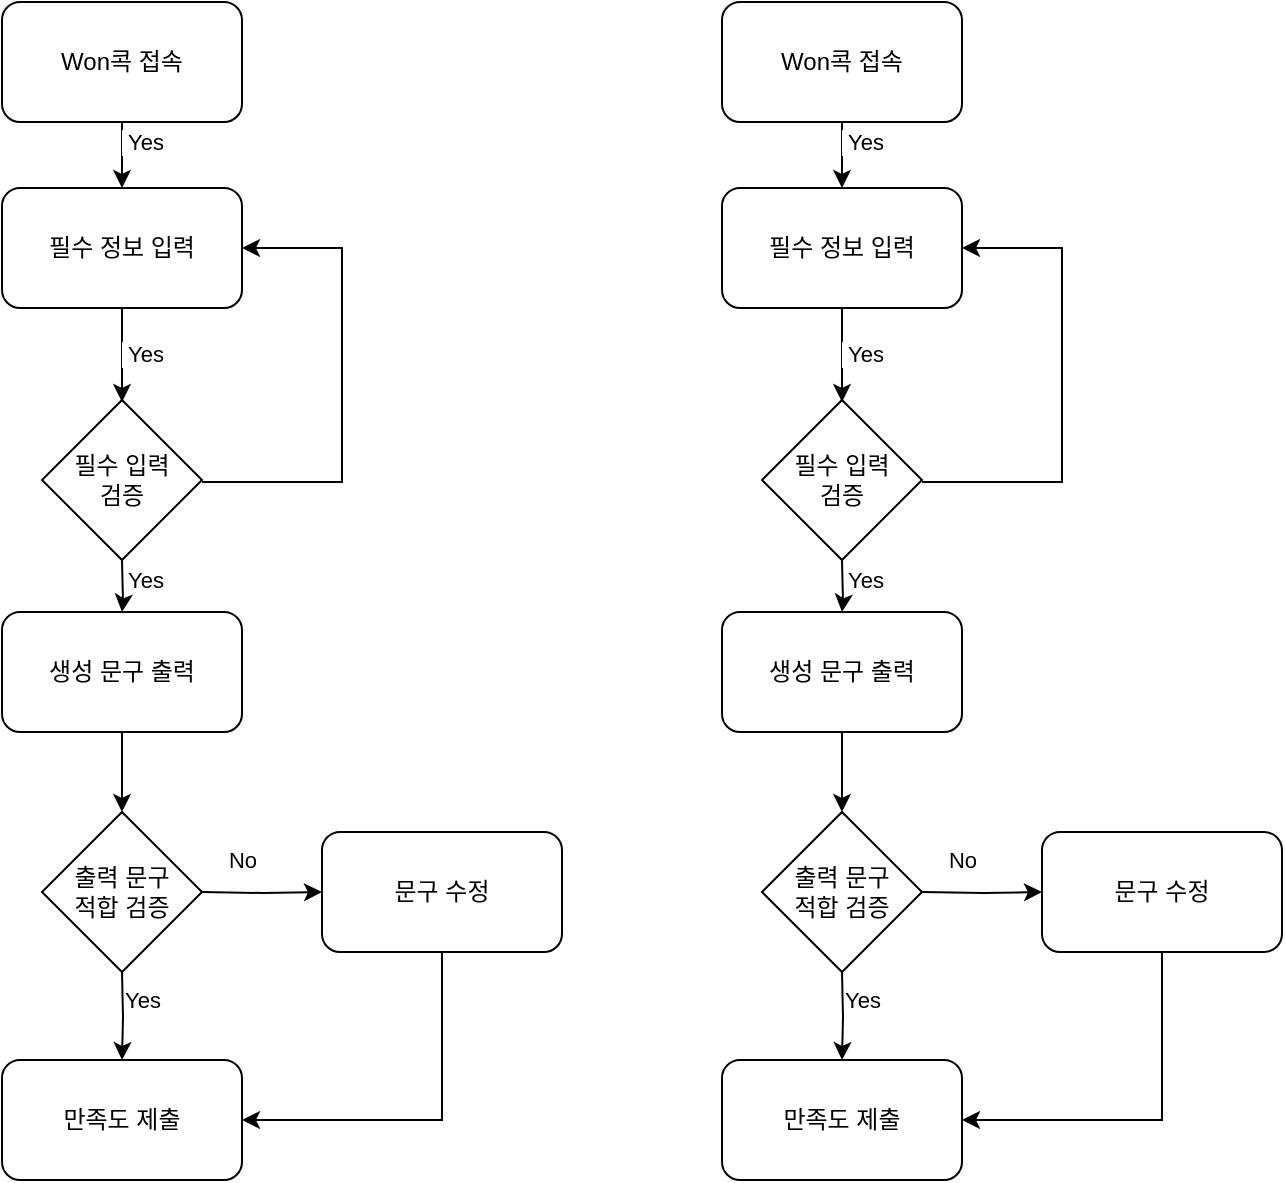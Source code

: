 <mxfile version="21.6.8" type="github">
  <diagram name="페이지-1" id="hdL38iJ8_tUpUkXkud3g">
    <mxGraphModel dx="1561" dy="902" grid="1" gridSize="10" guides="1" tooltips="1" connect="1" arrows="1" fold="1" page="1" pageScale="1" pageWidth="827" pageHeight="1169" math="0" shadow="0">
      <root>
        <mxCell id="0" />
        <mxCell id="1" parent="0" />
        <mxCell id="qqemIRcBmytH5IkM8Xwc-4" value="" style="edgeStyle=orthogonalEdgeStyle;rounded=0;orthogonalLoop=1;jettySize=auto;html=1;" edge="1" parent="1" source="qqemIRcBmytH5IkM8Xwc-1" target="qqemIRcBmytH5IkM8Xwc-3">
          <mxGeometry relative="1" as="geometry" />
        </mxCell>
        <mxCell id="qqemIRcBmytH5IkM8Xwc-1" value="Won콕 접속" style="rounded=1;whiteSpace=wrap;html=1;" vertex="1" parent="1">
          <mxGeometry x="70" y="170" width="120" height="60" as="geometry" />
        </mxCell>
        <mxCell id="qqemIRcBmytH5IkM8Xwc-6" value="" style="edgeStyle=orthogonalEdgeStyle;rounded=0;orthogonalLoop=1;jettySize=auto;html=1;" edge="1" parent="1" source="qqemIRcBmytH5IkM8Xwc-3">
          <mxGeometry relative="1" as="geometry">
            <mxPoint x="130" y="370" as="targetPoint" />
          </mxGeometry>
        </mxCell>
        <mxCell id="qqemIRcBmytH5IkM8Xwc-8" value="&amp;nbsp;Yes" style="edgeLabel;html=1;align=center;verticalAlign=middle;resizable=0;points=[];" vertex="1" connectable="0" parent="qqemIRcBmytH5IkM8Xwc-6">
          <mxGeometry x="-0.149" y="1" relative="1" as="geometry">
            <mxPoint x="9" y="3" as="offset" />
          </mxGeometry>
        </mxCell>
        <mxCell id="qqemIRcBmytH5IkM8Xwc-9" value="&amp;nbsp;Yes" style="edgeLabel;html=1;align=center;verticalAlign=middle;resizable=0;points=[];" vertex="1" connectable="0" parent="qqemIRcBmytH5IkM8Xwc-6">
          <mxGeometry x="-0.149" y="1" relative="1" as="geometry">
            <mxPoint x="9" y="-103" as="offset" />
          </mxGeometry>
        </mxCell>
        <mxCell id="qqemIRcBmytH5IkM8Xwc-14" value="&amp;nbsp;Yes" style="edgeLabel;html=1;align=center;verticalAlign=middle;resizable=0;points=[];" vertex="1" connectable="0" parent="qqemIRcBmytH5IkM8Xwc-6">
          <mxGeometry x="-0.149" y="1" relative="1" as="geometry">
            <mxPoint x="9" y="116" as="offset" />
          </mxGeometry>
        </mxCell>
        <mxCell id="qqemIRcBmytH5IkM8Xwc-19" value="Yes" style="edgeLabel;html=1;align=center;verticalAlign=middle;resizable=0;points=[];" vertex="1" connectable="0" parent="qqemIRcBmytH5IkM8Xwc-6">
          <mxGeometry x="-0.149" y="1" relative="1" as="geometry">
            <mxPoint x="9" y="326" as="offset" />
          </mxGeometry>
        </mxCell>
        <mxCell id="qqemIRcBmytH5IkM8Xwc-22" value="No" style="edgeLabel;html=1;align=center;verticalAlign=middle;resizable=0;points=[];" vertex="1" connectable="0" parent="qqemIRcBmytH5IkM8Xwc-6">
          <mxGeometry x="-0.149" y="1" relative="1" as="geometry">
            <mxPoint x="59" y="256" as="offset" />
          </mxGeometry>
        </mxCell>
        <mxCell id="qqemIRcBmytH5IkM8Xwc-3" value="필수 정보 입력" style="whiteSpace=wrap;html=1;rounded=1;" vertex="1" parent="1">
          <mxGeometry x="70" y="263" width="120" height="60" as="geometry" />
        </mxCell>
        <mxCell id="qqemIRcBmytH5IkM8Xwc-7" style="edgeStyle=orthogonalEdgeStyle;rounded=0;orthogonalLoop=1;jettySize=auto;html=1;entryX=1;entryY=0.5;entryDx=0;entryDy=0;" edge="1" parent="1" target="qqemIRcBmytH5IkM8Xwc-3">
          <mxGeometry relative="1" as="geometry">
            <mxPoint x="170" y="410" as="sourcePoint" />
            <Array as="points">
              <mxPoint x="240" y="410" />
              <mxPoint x="240" y="293" />
            </Array>
          </mxGeometry>
        </mxCell>
        <mxCell id="qqemIRcBmytH5IkM8Xwc-11" value="" style="edgeStyle=orthogonalEdgeStyle;rounded=0;orthogonalLoop=1;jettySize=auto;html=1;" edge="1" parent="1" target="qqemIRcBmytH5IkM8Xwc-10">
          <mxGeometry relative="1" as="geometry">
            <mxPoint x="130" y="449" as="sourcePoint" />
          </mxGeometry>
        </mxCell>
        <mxCell id="qqemIRcBmytH5IkM8Xwc-13" value="" style="edgeStyle=orthogonalEdgeStyle;rounded=0;orthogonalLoop=1;jettySize=auto;html=1;" edge="1" parent="1" source="qqemIRcBmytH5IkM8Xwc-10">
          <mxGeometry relative="1" as="geometry">
            <mxPoint x="130" y="575" as="targetPoint" />
          </mxGeometry>
        </mxCell>
        <mxCell id="qqemIRcBmytH5IkM8Xwc-10" value="생성 문구 출력" style="whiteSpace=wrap;html=1;rounded=1;" vertex="1" parent="1">
          <mxGeometry x="70" y="475" width="120" height="60" as="geometry" />
        </mxCell>
        <mxCell id="qqemIRcBmytH5IkM8Xwc-18" value="" style="edgeStyle=orthogonalEdgeStyle;rounded=0;orthogonalLoop=1;jettySize=auto;html=1;" edge="1" parent="1" target="qqemIRcBmytH5IkM8Xwc-16">
          <mxGeometry relative="1" as="geometry">
            <mxPoint x="130" y="655" as="sourcePoint" />
          </mxGeometry>
        </mxCell>
        <mxCell id="qqemIRcBmytH5IkM8Xwc-21" value="" style="edgeStyle=orthogonalEdgeStyle;rounded=0;orthogonalLoop=1;jettySize=auto;html=1;" edge="1" parent="1" target="qqemIRcBmytH5IkM8Xwc-20">
          <mxGeometry relative="1" as="geometry">
            <mxPoint x="170" y="615" as="sourcePoint" />
          </mxGeometry>
        </mxCell>
        <mxCell id="qqemIRcBmytH5IkM8Xwc-16" value="만족도 제출" style="whiteSpace=wrap;html=1;rounded=1;" vertex="1" parent="1">
          <mxGeometry x="70" y="699" width="120" height="60" as="geometry" />
        </mxCell>
        <mxCell id="qqemIRcBmytH5IkM8Xwc-23" style="edgeStyle=orthogonalEdgeStyle;rounded=0;orthogonalLoop=1;jettySize=auto;html=1;entryX=1;entryY=0.5;entryDx=0;entryDy=0;" edge="1" parent="1" source="qqemIRcBmytH5IkM8Xwc-20" target="qqemIRcBmytH5IkM8Xwc-16">
          <mxGeometry relative="1" as="geometry">
            <Array as="points">
              <mxPoint x="290" y="729" />
            </Array>
          </mxGeometry>
        </mxCell>
        <mxCell id="qqemIRcBmytH5IkM8Xwc-20" value="문구 수정" style="whiteSpace=wrap;html=1;rounded=1;" vertex="1" parent="1">
          <mxGeometry x="230" y="585" width="120" height="60" as="geometry" />
        </mxCell>
        <mxCell id="qqemIRcBmytH5IkM8Xwc-24" value="필수 입력&lt;br style=&quot;border-color: var(--border-color);&quot;&gt;검증" style="rhombus;whiteSpace=wrap;html=1;" vertex="1" parent="1">
          <mxGeometry x="90" y="369" width="80" height="80" as="geometry" />
        </mxCell>
        <mxCell id="qqemIRcBmytH5IkM8Xwc-25" value="출력 문구&lt;br style=&quot;border-color: var(--border-color);&quot;&gt;적합 검증" style="rhombus;whiteSpace=wrap;html=1;" vertex="1" parent="1">
          <mxGeometry x="90" y="575" width="80" height="80" as="geometry" />
        </mxCell>
        <mxCell id="qqemIRcBmytH5IkM8Xwc-26" value="" style="edgeStyle=orthogonalEdgeStyle;rounded=0;orthogonalLoop=1;jettySize=auto;html=1;" edge="1" source="qqemIRcBmytH5IkM8Xwc-27" target="qqemIRcBmytH5IkM8Xwc-34" parent="1">
          <mxGeometry relative="1" as="geometry" />
        </mxCell>
        <mxCell id="qqemIRcBmytH5IkM8Xwc-27" value="Won콕 접속" style="rounded=1;whiteSpace=wrap;html=1;" vertex="1" parent="1">
          <mxGeometry x="430" y="170" width="120" height="60" as="geometry" />
        </mxCell>
        <mxCell id="qqemIRcBmytH5IkM8Xwc-28" value="" style="edgeStyle=orthogonalEdgeStyle;rounded=0;orthogonalLoop=1;jettySize=auto;html=1;" edge="1" source="qqemIRcBmytH5IkM8Xwc-34" parent="1">
          <mxGeometry relative="1" as="geometry">
            <mxPoint x="490" y="370" as="targetPoint" />
          </mxGeometry>
        </mxCell>
        <mxCell id="qqemIRcBmytH5IkM8Xwc-29" value="&amp;nbsp;Yes" style="edgeLabel;html=1;align=center;verticalAlign=middle;resizable=0;points=[];" vertex="1" connectable="0" parent="qqemIRcBmytH5IkM8Xwc-28">
          <mxGeometry x="-0.149" y="1" relative="1" as="geometry">
            <mxPoint x="9" y="3" as="offset" />
          </mxGeometry>
        </mxCell>
        <mxCell id="qqemIRcBmytH5IkM8Xwc-30" value="&amp;nbsp;Yes" style="edgeLabel;html=1;align=center;verticalAlign=middle;resizable=0;points=[];" vertex="1" connectable="0" parent="qqemIRcBmytH5IkM8Xwc-28">
          <mxGeometry x="-0.149" y="1" relative="1" as="geometry">
            <mxPoint x="9" y="-103" as="offset" />
          </mxGeometry>
        </mxCell>
        <mxCell id="qqemIRcBmytH5IkM8Xwc-31" value="&amp;nbsp;Yes" style="edgeLabel;html=1;align=center;verticalAlign=middle;resizable=0;points=[];" vertex="1" connectable="0" parent="qqemIRcBmytH5IkM8Xwc-28">
          <mxGeometry x="-0.149" y="1" relative="1" as="geometry">
            <mxPoint x="9" y="116" as="offset" />
          </mxGeometry>
        </mxCell>
        <mxCell id="qqemIRcBmytH5IkM8Xwc-32" value="Yes" style="edgeLabel;html=1;align=center;verticalAlign=middle;resizable=0;points=[];" vertex="1" connectable="0" parent="qqemIRcBmytH5IkM8Xwc-28">
          <mxGeometry x="-0.149" y="1" relative="1" as="geometry">
            <mxPoint x="9" y="326" as="offset" />
          </mxGeometry>
        </mxCell>
        <mxCell id="qqemIRcBmytH5IkM8Xwc-33" value="No" style="edgeLabel;html=1;align=center;verticalAlign=middle;resizable=0;points=[];" vertex="1" connectable="0" parent="qqemIRcBmytH5IkM8Xwc-28">
          <mxGeometry x="-0.149" y="1" relative="1" as="geometry">
            <mxPoint x="59" y="256" as="offset" />
          </mxGeometry>
        </mxCell>
        <mxCell id="qqemIRcBmytH5IkM8Xwc-34" value="필수 정보 입력" style="whiteSpace=wrap;html=1;rounded=1;" vertex="1" parent="1">
          <mxGeometry x="430" y="263" width="120" height="60" as="geometry" />
        </mxCell>
        <mxCell id="qqemIRcBmytH5IkM8Xwc-35" style="edgeStyle=orthogonalEdgeStyle;rounded=0;orthogonalLoop=1;jettySize=auto;html=1;entryX=1;entryY=0.5;entryDx=0;entryDy=0;" edge="1" target="qqemIRcBmytH5IkM8Xwc-34" parent="1">
          <mxGeometry relative="1" as="geometry">
            <mxPoint x="530" y="410" as="sourcePoint" />
            <Array as="points">
              <mxPoint x="600" y="410" />
              <mxPoint x="600" y="293" />
            </Array>
          </mxGeometry>
        </mxCell>
        <mxCell id="qqemIRcBmytH5IkM8Xwc-36" value="" style="edgeStyle=orthogonalEdgeStyle;rounded=0;orthogonalLoop=1;jettySize=auto;html=1;" edge="1" target="qqemIRcBmytH5IkM8Xwc-38" parent="1">
          <mxGeometry relative="1" as="geometry">
            <mxPoint x="490" y="449" as="sourcePoint" />
          </mxGeometry>
        </mxCell>
        <mxCell id="qqemIRcBmytH5IkM8Xwc-37" value="" style="edgeStyle=orthogonalEdgeStyle;rounded=0;orthogonalLoop=1;jettySize=auto;html=1;" edge="1" source="qqemIRcBmytH5IkM8Xwc-38" parent="1">
          <mxGeometry relative="1" as="geometry">
            <mxPoint x="490" y="575" as="targetPoint" />
          </mxGeometry>
        </mxCell>
        <mxCell id="qqemIRcBmytH5IkM8Xwc-38" value="생성 문구 출력" style="whiteSpace=wrap;html=1;rounded=1;" vertex="1" parent="1">
          <mxGeometry x="430" y="475" width="120" height="60" as="geometry" />
        </mxCell>
        <mxCell id="qqemIRcBmytH5IkM8Xwc-39" value="" style="edgeStyle=orthogonalEdgeStyle;rounded=0;orthogonalLoop=1;jettySize=auto;html=1;" edge="1" target="qqemIRcBmytH5IkM8Xwc-41" parent="1">
          <mxGeometry relative="1" as="geometry">
            <mxPoint x="490" y="655" as="sourcePoint" />
          </mxGeometry>
        </mxCell>
        <mxCell id="qqemIRcBmytH5IkM8Xwc-40" value="" style="edgeStyle=orthogonalEdgeStyle;rounded=0;orthogonalLoop=1;jettySize=auto;html=1;" edge="1" target="qqemIRcBmytH5IkM8Xwc-43" parent="1">
          <mxGeometry relative="1" as="geometry">
            <mxPoint x="530" y="615" as="sourcePoint" />
          </mxGeometry>
        </mxCell>
        <mxCell id="qqemIRcBmytH5IkM8Xwc-41" value="만족도 제출" style="whiteSpace=wrap;html=1;rounded=1;" vertex="1" parent="1">
          <mxGeometry x="430" y="699" width="120" height="60" as="geometry" />
        </mxCell>
        <mxCell id="qqemIRcBmytH5IkM8Xwc-42" style="edgeStyle=orthogonalEdgeStyle;rounded=0;orthogonalLoop=1;jettySize=auto;html=1;entryX=1;entryY=0.5;entryDx=0;entryDy=0;" edge="1" source="qqemIRcBmytH5IkM8Xwc-43" target="qqemIRcBmytH5IkM8Xwc-41" parent="1">
          <mxGeometry relative="1" as="geometry">
            <Array as="points">
              <mxPoint x="650" y="729" />
            </Array>
          </mxGeometry>
        </mxCell>
        <mxCell id="qqemIRcBmytH5IkM8Xwc-43" value="문구 수정" style="whiteSpace=wrap;html=1;rounded=1;" vertex="1" parent="1">
          <mxGeometry x="590" y="585" width="120" height="60" as="geometry" />
        </mxCell>
        <mxCell id="qqemIRcBmytH5IkM8Xwc-44" value="필수 입력&lt;br style=&quot;border-color: var(--border-color);&quot;&gt;검증" style="rhombus;whiteSpace=wrap;html=1;" vertex="1" parent="1">
          <mxGeometry x="450" y="369" width="80" height="80" as="geometry" />
        </mxCell>
        <mxCell id="qqemIRcBmytH5IkM8Xwc-45" value="출력 문구&lt;br style=&quot;border-color: var(--border-color);&quot;&gt;적합 검증" style="rhombus;whiteSpace=wrap;html=1;" vertex="1" parent="1">
          <mxGeometry x="450" y="575" width="80" height="80" as="geometry" />
        </mxCell>
      </root>
    </mxGraphModel>
  </diagram>
</mxfile>
